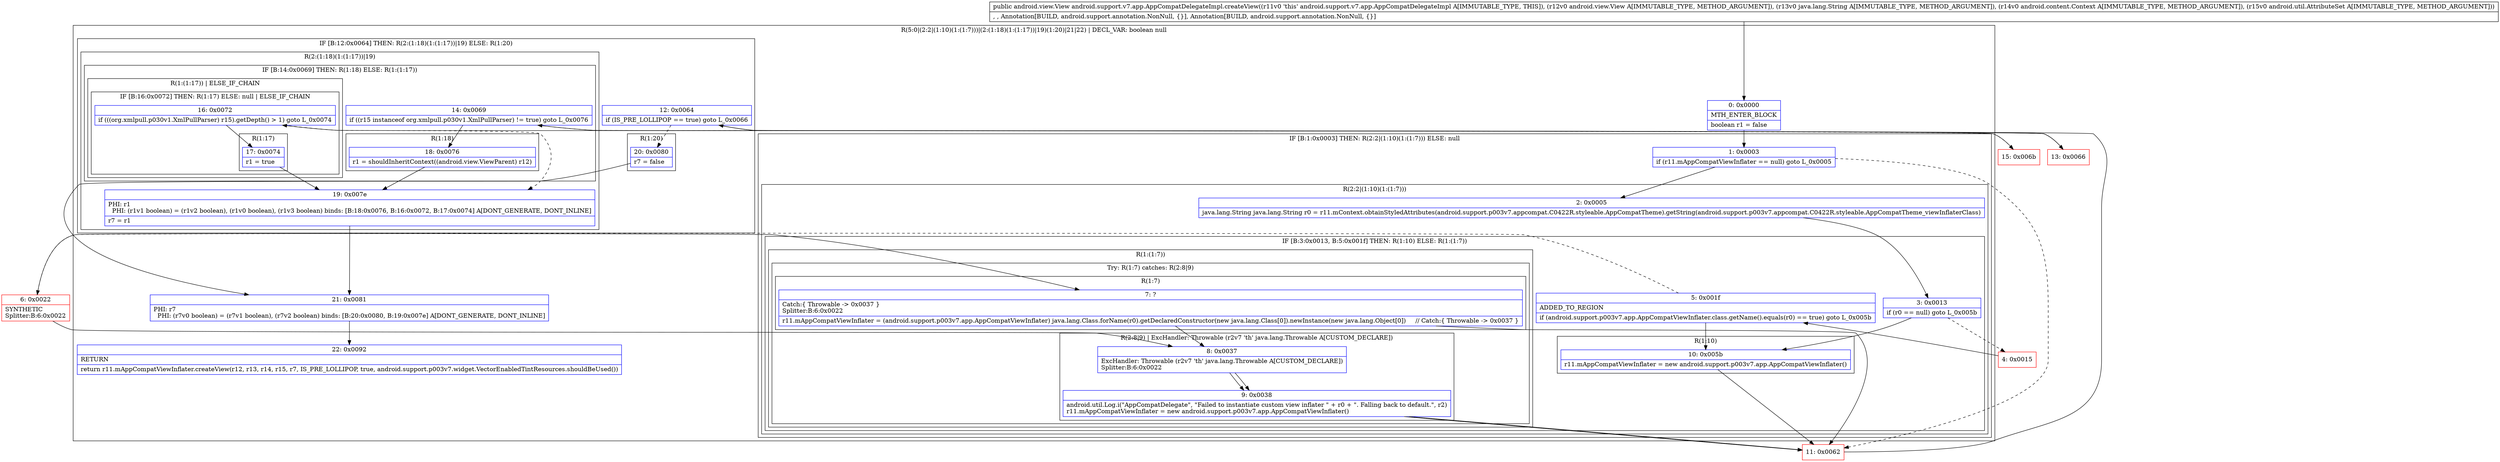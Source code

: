 digraph "CFG forandroid.support.v7.app.AppCompatDelegateImpl.createView(Landroid\/view\/View;Ljava\/lang\/String;Landroid\/content\/Context;Landroid\/util\/AttributeSet;)Landroid\/view\/View;" {
subgraph cluster_Region_1911703052 {
label = "R(5:0|(2:2|(1:10)(1:(1:7)))|(2:(1:18)(1:(1:17))|19)(1:20)|21|22) | DECL_VAR: boolean null\l";
node [shape=record,color=blue];
Node_0 [shape=record,label="{0\:\ 0x0000|MTH_ENTER_BLOCK\l|boolean r1 = false\l}"];
subgraph cluster_IfRegion_565781021 {
label = "IF [B:1:0x0003] THEN: R(2:2|(1:10)(1:(1:7))) ELSE: null";
node [shape=record,color=blue];
Node_1 [shape=record,label="{1\:\ 0x0003|if (r11.mAppCompatViewInflater == null) goto L_0x0005\l}"];
subgraph cluster_Region_1960287348 {
label = "R(2:2|(1:10)(1:(1:7)))";
node [shape=record,color=blue];
Node_2 [shape=record,label="{2\:\ 0x0005|java.lang.String java.lang.String r0 = r11.mContext.obtainStyledAttributes(android.support.p003v7.appcompat.C0422R.styleable.AppCompatTheme).getString(android.support.p003v7.appcompat.C0422R.styleable.AppCompatTheme_viewInflaterClass)\l}"];
subgraph cluster_IfRegion_336932505 {
label = "IF [B:3:0x0013, B:5:0x001f] THEN: R(1:10) ELSE: R(1:(1:7))";
node [shape=record,color=blue];
Node_3 [shape=record,label="{3\:\ 0x0013|if (r0 == null) goto L_0x005b\l}"];
Node_5 [shape=record,label="{5\:\ 0x001f|ADDED_TO_REGION\l|if (android.support.p003v7.app.AppCompatViewInflater.class.getName().equals(r0) == true) goto L_0x005b\l}"];
subgraph cluster_Region_1163237121 {
label = "R(1:10)";
node [shape=record,color=blue];
Node_10 [shape=record,label="{10\:\ 0x005b|r11.mAppCompatViewInflater = new android.support.p003v7.app.AppCompatViewInflater()\l}"];
}
subgraph cluster_Region_720880345 {
label = "R(1:(1:7))";
node [shape=record,color=blue];
subgraph cluster_TryCatchRegion_2134447744 {
label = "Try: R(1:7) catches: R(2:8|9)";
node [shape=record,color=blue];
subgraph cluster_Region_502159451 {
label = "R(1:7)";
node [shape=record,color=blue];
Node_7 [shape=record,label="{7\:\ ?|Catch:\{ Throwable \-\> 0x0037 \}\lSplitter:B:6:0x0022\l|r11.mAppCompatViewInflater = (android.support.p003v7.app.AppCompatViewInflater) java.lang.Class.forName(r0).getDeclaredConstructor(new java.lang.Class[0]).newInstance(new java.lang.Object[0])     \/\/ Catch:\{ Throwable \-\> 0x0037 \}\l}"];
}
subgraph cluster_Region_2020692721 {
label = "R(2:8|9) | ExcHandler: Throwable (r2v7 'th' java.lang.Throwable A[CUSTOM_DECLARE])\l";
node [shape=record,color=blue];
Node_8 [shape=record,label="{8\:\ 0x0037|ExcHandler: Throwable (r2v7 'th' java.lang.Throwable A[CUSTOM_DECLARE])\lSplitter:B:6:0x0022\l}"];
Node_9 [shape=record,label="{9\:\ 0x0038|android.util.Log.i(\"AppCompatDelegate\", \"Failed to instantiate custom view inflater \" + r0 + \". Falling back to default.\", r2)\lr11.mAppCompatViewInflater = new android.support.p003v7.app.AppCompatViewInflater()\l}"];
}
}
}
}
}
}
subgraph cluster_IfRegion_393767600 {
label = "IF [B:12:0x0064] THEN: R(2:(1:18)(1:(1:17))|19) ELSE: R(1:20)";
node [shape=record,color=blue];
Node_12 [shape=record,label="{12\:\ 0x0064|if (IS_PRE_LOLLIPOP == true) goto L_0x0066\l}"];
subgraph cluster_Region_146814534 {
label = "R(2:(1:18)(1:(1:17))|19)";
node [shape=record,color=blue];
subgraph cluster_IfRegion_2130451137 {
label = "IF [B:14:0x0069] THEN: R(1:18) ELSE: R(1:(1:17))";
node [shape=record,color=blue];
Node_14 [shape=record,label="{14\:\ 0x0069|if ((r15 instanceof org.xmlpull.p030v1.XmlPullParser) != true) goto L_0x0076\l}"];
subgraph cluster_Region_825611143 {
label = "R(1:18)";
node [shape=record,color=blue];
Node_18 [shape=record,label="{18\:\ 0x0076|r1 = shouldInheritContext((android.view.ViewParent) r12)\l}"];
}
subgraph cluster_Region_1779039949 {
label = "R(1:(1:17)) | ELSE_IF_CHAIN\l";
node [shape=record,color=blue];
subgraph cluster_IfRegion_1572038682 {
label = "IF [B:16:0x0072] THEN: R(1:17) ELSE: null | ELSE_IF_CHAIN\l";
node [shape=record,color=blue];
Node_16 [shape=record,label="{16\:\ 0x0072|if (((org.xmlpull.p030v1.XmlPullParser) r15).getDepth() \> 1) goto L_0x0074\l}"];
subgraph cluster_Region_1242908409 {
label = "R(1:17)";
node [shape=record,color=blue];
Node_17 [shape=record,label="{17\:\ 0x0074|r1 = true\l}"];
}
}
}
}
Node_19 [shape=record,label="{19\:\ 0x007e|PHI: r1 \l  PHI: (r1v1 boolean) = (r1v2 boolean), (r1v0 boolean), (r1v3 boolean) binds: [B:18:0x0076, B:16:0x0072, B:17:0x0074] A[DONT_GENERATE, DONT_INLINE]\l|r7 = r1\l}"];
}
subgraph cluster_Region_1801569140 {
label = "R(1:20)";
node [shape=record,color=blue];
Node_20 [shape=record,label="{20\:\ 0x0080|r7 = false\l}"];
}
}
Node_21 [shape=record,label="{21\:\ 0x0081|PHI: r7 \l  PHI: (r7v0 boolean) = (r7v1 boolean), (r7v2 boolean) binds: [B:20:0x0080, B:19:0x007e] A[DONT_GENERATE, DONT_INLINE]\l}"];
Node_22 [shape=record,label="{22\:\ 0x0092|RETURN\l|return r11.mAppCompatViewInflater.createView(r12, r13, r14, r15, r7, IS_PRE_LOLLIPOP, true, android.support.p003v7.widget.VectorEnabledTintResources.shouldBeUsed())\l}"];
}
subgraph cluster_Region_2020692721 {
label = "R(2:8|9) | ExcHandler: Throwable (r2v7 'th' java.lang.Throwable A[CUSTOM_DECLARE])\l";
node [shape=record,color=blue];
Node_8 [shape=record,label="{8\:\ 0x0037|ExcHandler: Throwable (r2v7 'th' java.lang.Throwable A[CUSTOM_DECLARE])\lSplitter:B:6:0x0022\l}"];
Node_9 [shape=record,label="{9\:\ 0x0038|android.util.Log.i(\"AppCompatDelegate\", \"Failed to instantiate custom view inflater \" + r0 + \". Falling back to default.\", r2)\lr11.mAppCompatViewInflater = new android.support.p003v7.app.AppCompatViewInflater()\l}"];
}
Node_4 [shape=record,color=red,label="{4\:\ 0x0015}"];
Node_6 [shape=record,color=red,label="{6\:\ 0x0022|SYNTHETIC\lSplitter:B:6:0x0022\l}"];
Node_11 [shape=record,color=red,label="{11\:\ 0x0062}"];
Node_13 [shape=record,color=red,label="{13\:\ 0x0066}"];
Node_15 [shape=record,color=red,label="{15\:\ 0x006b}"];
MethodNode[shape=record,label="{public android.view.View android.support.v7.app.AppCompatDelegateImpl.createView((r11v0 'this' android.support.v7.app.AppCompatDelegateImpl A[IMMUTABLE_TYPE, THIS]), (r12v0 android.view.View A[IMMUTABLE_TYPE, METHOD_ARGUMENT]), (r13v0 java.lang.String A[IMMUTABLE_TYPE, METHOD_ARGUMENT]), (r14v0 android.content.Context A[IMMUTABLE_TYPE, METHOD_ARGUMENT]), (r15v0 android.util.AttributeSet A[IMMUTABLE_TYPE, METHOD_ARGUMENT]))  | , , Annotation[BUILD, android.support.annotation.NonNull, \{\}], Annotation[BUILD, android.support.annotation.NonNull, \{\}]\l}"];
MethodNode -> Node_0;
Node_0 -> Node_1;
Node_1 -> Node_2;
Node_1 -> Node_11[style=dashed];
Node_2 -> Node_3;
Node_3 -> Node_4[style=dashed];
Node_3 -> Node_10;
Node_5 -> Node_6[style=dashed];
Node_5 -> Node_10;
Node_10 -> Node_11;
Node_7 -> Node_8;
Node_7 -> Node_11;
Node_8 -> Node_9;
Node_9 -> Node_11;
Node_12 -> Node_13;
Node_12 -> Node_20[style=dashed];
Node_14 -> Node_15[style=dashed];
Node_14 -> Node_18;
Node_18 -> Node_19;
Node_16 -> Node_17;
Node_16 -> Node_19[style=dashed];
Node_17 -> Node_19;
Node_19 -> Node_21;
Node_20 -> Node_21;
Node_21 -> Node_22;
Node_8 -> Node_9;
Node_9 -> Node_11;
Node_4 -> Node_5;
Node_6 -> Node_7;
Node_6 -> Node_8;
Node_11 -> Node_12;
Node_13 -> Node_14;
Node_15 -> Node_16;
}

